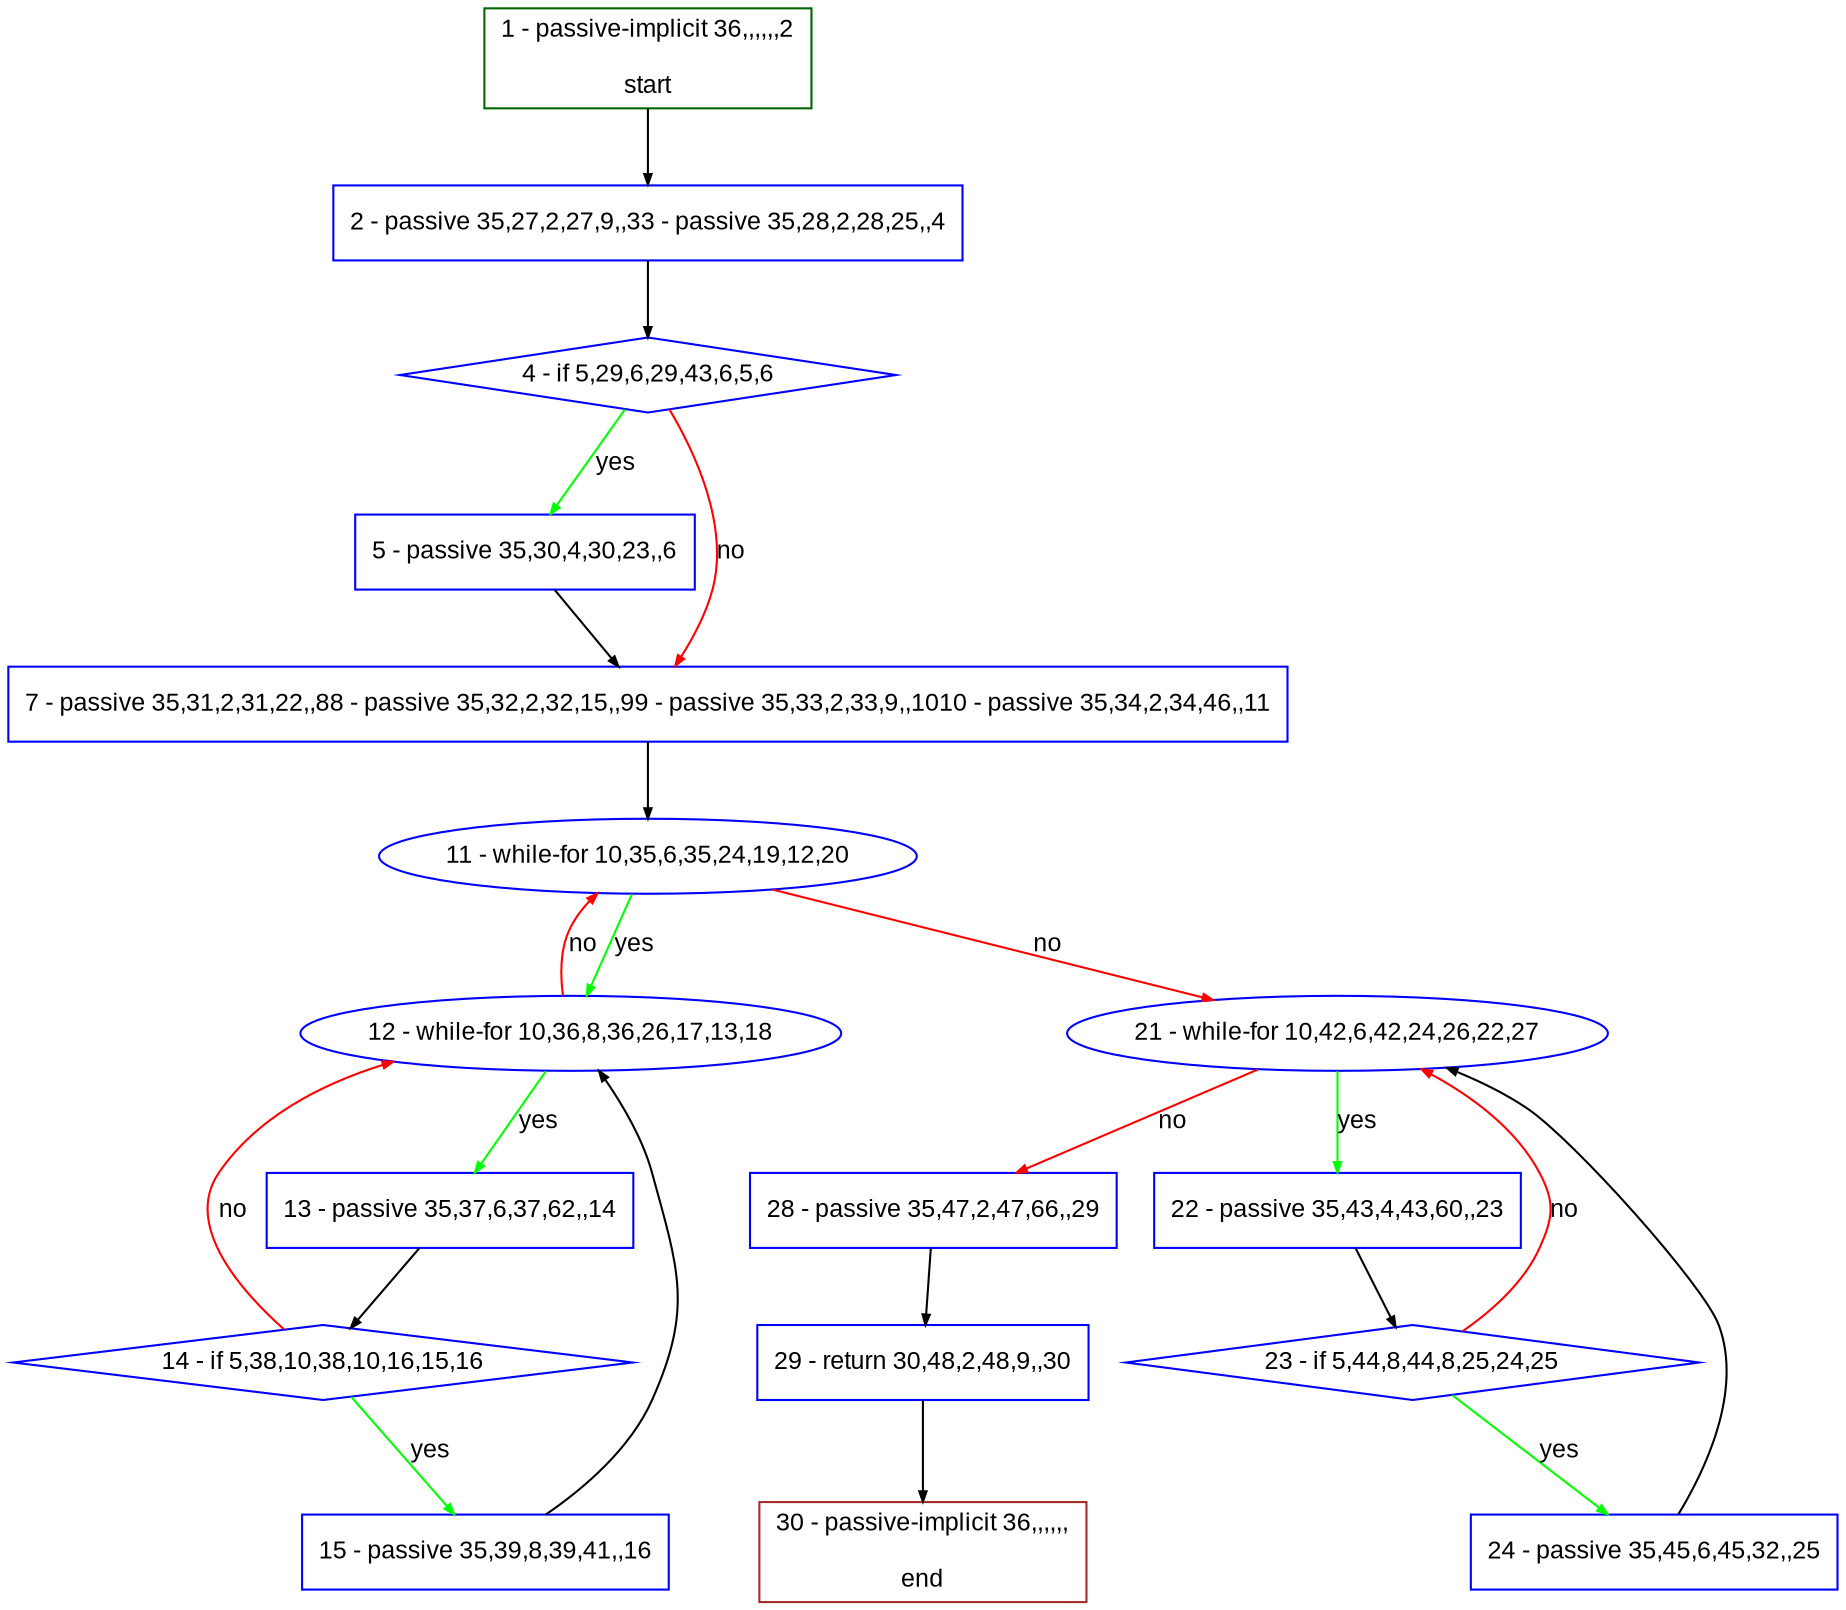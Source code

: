 digraph "" {
  graph [pack="true", label="", fontsize="12", packmode="clust", fontname="Arial", fillcolor="#FFFFCC", bgcolor="white", style="rounded,filled", compound="true"];
  node [node_initialized="no", label="", color="grey", fontsize="12", fillcolor="white", fontname="Arial", style="filled", shape="rectangle", compound="true", fixedsize="false"];
  edge [fontcolor="black", arrowhead="normal", arrowtail="none", arrowsize="0.5", ltail="", label="", color="black", fontsize="12", lhead="", fontname="Arial", dir="forward", compound="true"];
  __N1 [label="2 - passive 35,27,2,27,9,,33 - passive 35,28,2,28,25,,4", color="#0000ff", fillcolor="#ffffff", style="filled", shape="box"];
  __N2 [label="1 - passive-implicit 36,,,,,,2\n\nstart", color="#006400", fillcolor="#ffffff", style="filled", shape="box"];
  __N3 [label="4 - if 5,29,6,29,43,6,5,6", color="#0000ff", fillcolor="#ffffff", style="filled", shape="diamond"];
  __N4 [label="5 - passive 35,30,4,30,23,,6", color="#0000ff", fillcolor="#ffffff", style="filled", shape="box"];
  __N5 [label="7 - passive 35,31,2,31,22,,88 - passive 35,32,2,32,15,,99 - passive 35,33,2,33,9,,1010 - passive 35,34,2,34,46,,11", color="#0000ff", fillcolor="#ffffff", style="filled", shape="box"];
  __N6 [label="11 - while-for 10,35,6,35,24,19,12,20", color="#0000ff", fillcolor="#ffffff", style="filled", shape="oval"];
  __N7 [label="12 - while-for 10,36,8,36,26,17,13,18", color="#0000ff", fillcolor="#ffffff", style="filled", shape="oval"];
  __N8 [label="21 - while-for 10,42,6,42,24,26,22,27", color="#0000ff", fillcolor="#ffffff", style="filled", shape="oval"];
  __N9 [label="13 - passive 35,37,6,37,62,,14", color="#0000ff", fillcolor="#ffffff", style="filled", shape="box"];
  __N10 [label="14 - if 5,38,10,38,10,16,15,16", color="#0000ff", fillcolor="#ffffff", style="filled", shape="diamond"];
  __N11 [label="15 - passive 35,39,8,39,41,,16", color="#0000ff", fillcolor="#ffffff", style="filled", shape="box"];
  __N12 [label="22 - passive 35,43,4,43,60,,23", color="#0000ff", fillcolor="#ffffff", style="filled", shape="box"];
  __N13 [label="28 - passive 35,47,2,47,66,,29", color="#0000ff", fillcolor="#ffffff", style="filled", shape="box"];
  __N14 [label="23 - if 5,44,8,44,8,25,24,25", color="#0000ff", fillcolor="#ffffff", style="filled", shape="diamond"];
  __N15 [label="24 - passive 35,45,6,45,32,,25", color="#0000ff", fillcolor="#ffffff", style="filled", shape="box"];
  __N16 [label="29 - return 30,48,2,48,9,,30", color="#0000ff", fillcolor="#ffffff", style="filled", shape="box"];
  __N17 [label="30 - passive-implicit 36,,,,,,\n\nend", color="#a52a2a", fillcolor="#ffffff", style="filled", shape="box"];
  __N2 -> __N1 [arrowhead="normal", arrowtail="none", color="#000000", label="", dir="forward"];
  __N1 -> __N3 [arrowhead="normal", arrowtail="none", color="#000000", label="", dir="forward"];
  __N3 -> __N4 [arrowhead="normal", arrowtail="none", color="#00ff00", label="yes", dir="forward"];
  __N3 -> __N5 [arrowhead="normal", arrowtail="none", color="#ff0000", label="no", dir="forward"];
  __N4 -> __N5 [arrowhead="normal", arrowtail="none", color="#000000", label="", dir="forward"];
  __N5 -> __N6 [arrowhead="normal", arrowtail="none", color="#000000", label="", dir="forward"];
  __N6 -> __N7 [arrowhead="normal", arrowtail="none", color="#00ff00", label="yes", dir="forward"];
  __N7 -> __N6 [arrowhead="normal", arrowtail="none", color="#ff0000", label="no", dir="forward"];
  __N6 -> __N8 [arrowhead="normal", arrowtail="none", color="#ff0000", label="no", dir="forward"];
  __N7 -> __N9 [arrowhead="normal", arrowtail="none", color="#00ff00", label="yes", dir="forward"];
  __N9 -> __N10 [arrowhead="normal", arrowtail="none", color="#000000", label="", dir="forward"];
  __N10 -> __N7 [arrowhead="normal", arrowtail="none", color="#ff0000", label="no", dir="forward"];
  __N10 -> __N11 [arrowhead="normal", arrowtail="none", color="#00ff00", label="yes", dir="forward"];
  __N11 -> __N7 [arrowhead="normal", arrowtail="none", color="#000000", label="", dir="forward"];
  __N8 -> __N12 [arrowhead="normal", arrowtail="none", color="#00ff00", label="yes", dir="forward"];
  __N8 -> __N13 [arrowhead="normal", arrowtail="none", color="#ff0000", label="no", dir="forward"];
  __N12 -> __N14 [arrowhead="normal", arrowtail="none", color="#000000", label="", dir="forward"];
  __N14 -> __N8 [arrowhead="normal", arrowtail="none", color="#ff0000", label="no", dir="forward"];
  __N14 -> __N15 [arrowhead="normal", arrowtail="none", color="#00ff00", label="yes", dir="forward"];
  __N15 -> __N8 [arrowhead="normal", arrowtail="none", color="#000000", label="", dir="forward"];
  __N13 -> __N16 [arrowhead="normal", arrowtail="none", color="#000000", label="", dir="forward"];
  __N16 -> __N17 [arrowhead="normal", arrowtail="none", color="#000000", label="", dir="forward"];
}
